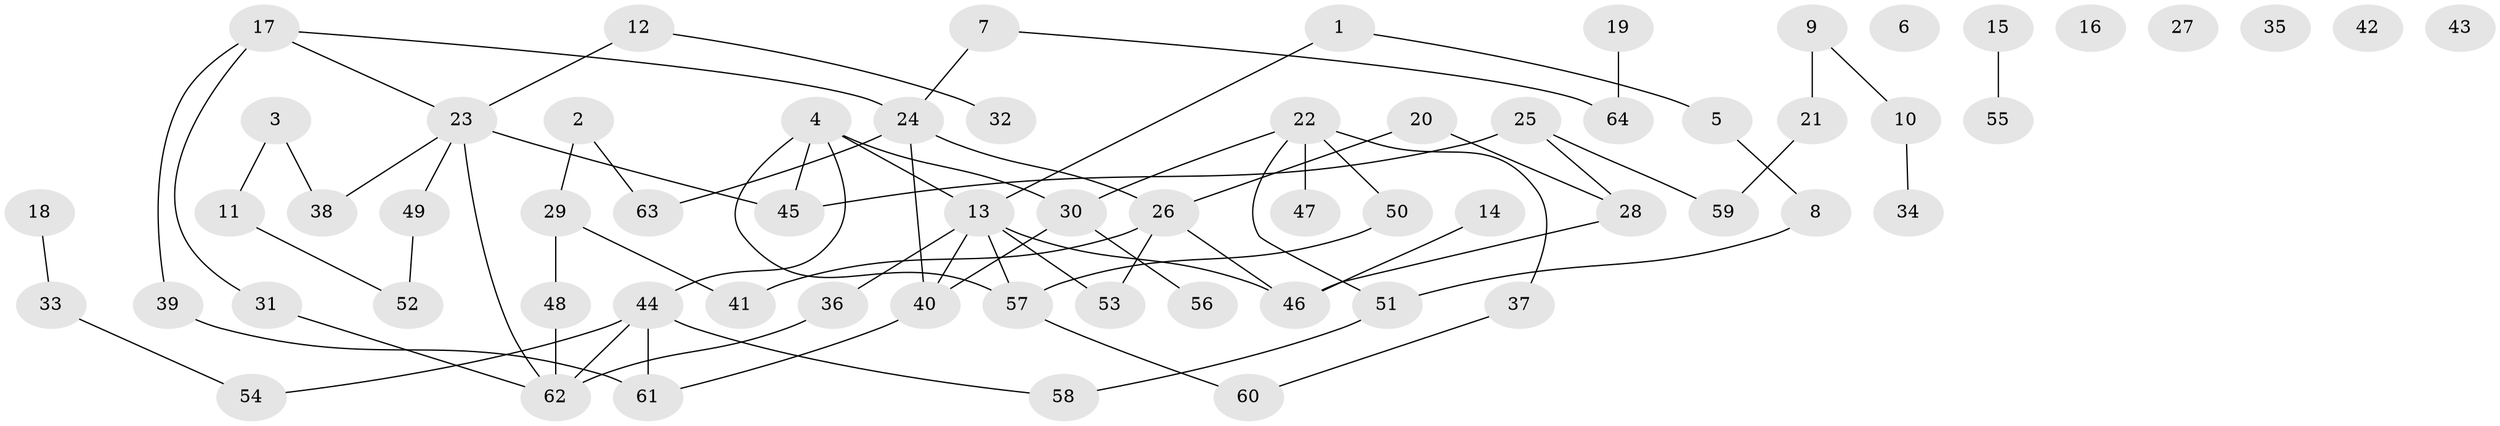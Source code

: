 // Generated by graph-tools (version 1.1) at 2025/49/03/09/25 03:49:10]
// undirected, 64 vertices, 75 edges
graph export_dot {
graph [start="1"]
  node [color=gray90,style=filled];
  1;
  2;
  3;
  4;
  5;
  6;
  7;
  8;
  9;
  10;
  11;
  12;
  13;
  14;
  15;
  16;
  17;
  18;
  19;
  20;
  21;
  22;
  23;
  24;
  25;
  26;
  27;
  28;
  29;
  30;
  31;
  32;
  33;
  34;
  35;
  36;
  37;
  38;
  39;
  40;
  41;
  42;
  43;
  44;
  45;
  46;
  47;
  48;
  49;
  50;
  51;
  52;
  53;
  54;
  55;
  56;
  57;
  58;
  59;
  60;
  61;
  62;
  63;
  64;
  1 -- 5;
  1 -- 13;
  2 -- 29;
  2 -- 63;
  3 -- 11;
  3 -- 38;
  4 -- 13;
  4 -- 30;
  4 -- 44;
  4 -- 45;
  4 -- 57;
  5 -- 8;
  7 -- 24;
  7 -- 64;
  8 -- 51;
  9 -- 10;
  9 -- 21;
  10 -- 34;
  11 -- 52;
  12 -- 23;
  12 -- 32;
  13 -- 36;
  13 -- 40;
  13 -- 46;
  13 -- 53;
  13 -- 57;
  14 -- 46;
  15 -- 55;
  17 -- 23;
  17 -- 24;
  17 -- 31;
  17 -- 39;
  18 -- 33;
  19 -- 64;
  20 -- 26;
  20 -- 28;
  21 -- 59;
  22 -- 30;
  22 -- 37;
  22 -- 47;
  22 -- 50;
  22 -- 51;
  23 -- 38;
  23 -- 45;
  23 -- 49;
  23 -- 62;
  24 -- 26;
  24 -- 40;
  24 -- 63;
  25 -- 28;
  25 -- 45;
  25 -- 59;
  26 -- 41;
  26 -- 46;
  26 -- 53;
  28 -- 46;
  29 -- 41;
  29 -- 48;
  30 -- 40;
  30 -- 56;
  31 -- 62;
  33 -- 54;
  36 -- 62;
  37 -- 60;
  39 -- 61;
  40 -- 61;
  44 -- 54;
  44 -- 58;
  44 -- 61;
  44 -- 62;
  48 -- 62;
  49 -- 52;
  50 -- 57;
  51 -- 58;
  57 -- 60;
}
